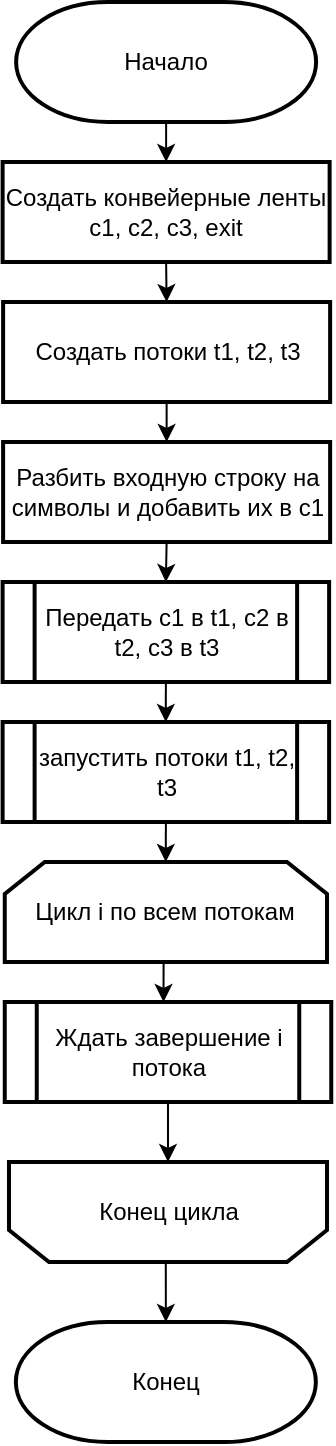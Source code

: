 <mxfile version="20.3.0" type="device" pages="4"><diagram id="E32UIKKo98m_66581oL_" name="Страница 1"><mxGraphModel dx="1422" dy="857" grid="1" gridSize="10" guides="1" tooltips="1" connect="1" arrows="1" fold="1" page="1" pageScale="1" pageWidth="827" pageHeight="1169" math="0" shadow="0"><root><mxCell id="0"/><mxCell id="1" parent="0"/><mxCell id="l8XOeIo9uRo_1JEXff2n-2" value="Начало" style="strokeWidth=2;html=1;shape=mxgraph.flowchart.terminator;whiteSpace=wrap;" parent="1" vertex="1"><mxGeometry x="339.06" y="40" width="150" height="60" as="geometry"/></mxCell><mxCell id="l8XOeIo9uRo_1JEXff2n-4" style="edgeStyle=orthogonalEdgeStyle;rounded=0;orthogonalLoop=1;jettySize=auto;html=1;exitX=0.5;exitY=1;exitDx=0;exitDy=0;exitPerimeter=0;entryX=0.5;entryY=0;entryDx=0;entryDy=0;" parent="1" target="l8XOeIo9uRo_1JEXff2n-6" edge="1"><mxGeometry relative="1" as="geometry"><mxPoint x="414.06" y="100" as="sourcePoint"/></mxGeometry></mxCell><mxCell id="l8XOeIo9uRo_1JEXff2n-16" style="edgeStyle=orthogonalEdgeStyle;rounded=0;orthogonalLoop=1;jettySize=auto;html=1;exitX=0.5;exitY=1;exitDx=0;exitDy=0;entryX=0.5;entryY=0;entryDx=0;entryDy=0;" parent="1" source="l8XOeIo9uRo_1JEXff2n-6" target="l8XOeIo9uRo_1JEXff2n-8" edge="1"><mxGeometry relative="1" as="geometry"/></mxCell><mxCell id="l8XOeIo9uRo_1JEXff2n-6" value="Создать конвейерные ленты c1, c2, c3, exit" style="rounded=0;whiteSpace=wrap;html=1;absoluteArcSize=1;arcSize=14;strokeWidth=2;" parent="1" vertex="1"><mxGeometry x="332.31" y="120" width="163.5" height="50" as="geometry"/></mxCell><mxCell id="l8XOeIo9uRo_1JEXff2n-18" style="edgeStyle=orthogonalEdgeStyle;rounded=0;orthogonalLoop=1;jettySize=auto;html=1;exitX=0.5;exitY=1;exitDx=0;exitDy=0;entryX=0.5;entryY=0;entryDx=0;entryDy=0;" parent="1" source="l8XOeIo9uRo_1JEXff2n-7" target="l8XOeIo9uRo_1JEXff2n-10" edge="1"><mxGeometry relative="1" as="geometry"/></mxCell><mxCell id="l8XOeIo9uRo_1JEXff2n-7" value="Разбить входную строку на символы и добавить их в c1" style="rounded=0;whiteSpace=wrap;html=1;absoluteArcSize=1;arcSize=14;strokeWidth=2;" parent="1" vertex="1"><mxGeometry x="332.56" y="260" width="163.5" height="50" as="geometry"/></mxCell><mxCell id="l8XOeIo9uRo_1JEXff2n-17" style="edgeStyle=orthogonalEdgeStyle;rounded=0;orthogonalLoop=1;jettySize=auto;html=1;exitX=0.5;exitY=1;exitDx=0;exitDy=0;" parent="1" source="l8XOeIo9uRo_1JEXff2n-8" target="l8XOeIo9uRo_1JEXff2n-7" edge="1"><mxGeometry relative="1" as="geometry"/></mxCell><mxCell id="l8XOeIo9uRo_1JEXff2n-8" value="Создать потоки t1, t2, t3" style="rounded=0;whiteSpace=wrap;html=1;absoluteArcSize=1;arcSize=14;strokeWidth=2;" parent="1" vertex="1"><mxGeometry x="332.56" y="190" width="163.5" height="50" as="geometry"/></mxCell><mxCell id="l8XOeIo9uRo_1JEXff2n-19" style="edgeStyle=orthogonalEdgeStyle;rounded=0;orthogonalLoop=1;jettySize=auto;html=1;exitX=0.5;exitY=1;exitDx=0;exitDy=0;" parent="1" source="l8XOeIo9uRo_1JEXff2n-10" target="l8XOeIo9uRo_1JEXff2n-11" edge="1"><mxGeometry relative="1" as="geometry"/></mxCell><mxCell id="l8XOeIo9uRo_1JEXff2n-10" value="Передать c1 в t1, c2 в t2, c3 в t3" style="shape=process;whiteSpace=wrap;html=1;backgroundOutline=1;strokeWidth=2;" parent="1" vertex="1"><mxGeometry x="332.31" y="330" width="163.25" height="50" as="geometry"/></mxCell><mxCell id="l8XOeIo9uRo_1JEXff2n-20" style="edgeStyle=orthogonalEdgeStyle;rounded=0;orthogonalLoop=1;jettySize=auto;html=1;exitX=0.5;exitY=1;exitDx=0;exitDy=0;" parent="1" source="l8XOeIo9uRo_1JEXff2n-11" target="l8XOeIo9uRo_1JEXff2n-12" edge="1"><mxGeometry relative="1" as="geometry"/></mxCell><mxCell id="l8XOeIo9uRo_1JEXff2n-11" value="запустить потоки t1, t2, t3" style="shape=process;whiteSpace=wrap;html=1;backgroundOutline=1;strokeWidth=2;" parent="1" vertex="1"><mxGeometry x="332.31" y="400" width="163.25" height="50" as="geometry"/></mxCell><mxCell id="l8XOeIo9uRo_1JEXff2n-21" style="edgeStyle=orthogonalEdgeStyle;rounded=0;orthogonalLoop=1;jettySize=auto;html=1;exitX=0.5;exitY=1;exitDx=0;exitDy=0;entryX=0.5;entryY=0;entryDx=0;entryDy=0;" parent="1" source="l8XOeIo9uRo_1JEXff2n-12" edge="1"><mxGeometry relative="1" as="geometry"><mxPoint x="412.75" y="540" as="targetPoint"/></mxGeometry></mxCell><mxCell id="l8XOeIo9uRo_1JEXff2n-12" value="Цикл i по всем потокам" style="shape=loopLimit;whiteSpace=wrap;html=1;strokeWidth=2;direction=east;" parent="1" vertex="1"><mxGeometry x="333.38" y="470" width="161.12" height="50" as="geometry"/></mxCell><mxCell id="l8XOeIo9uRo_1JEXff2n-23" style="edgeStyle=orthogonalEdgeStyle;rounded=0;orthogonalLoop=1;jettySize=auto;html=1;exitX=0.5;exitY=0;exitDx=0;exitDy=0;entryX=0.5;entryY=0;entryDx=0;entryDy=0;entryPerimeter=0;" parent="1" source="l8XOeIo9uRo_1JEXff2n-13" target="l8XOeIo9uRo_1JEXff2n-15" edge="1"><mxGeometry relative="1" as="geometry"/></mxCell><mxCell id="l8XOeIo9uRo_1JEXff2n-13" value="Конец цикла" style="shape=loopLimit;whiteSpace=wrap;html=1;strokeWidth=2;direction=west;" parent="1" vertex="1"><mxGeometry x="335.5" y="620" width="159" height="50" as="geometry"/></mxCell><mxCell id="l8XOeIo9uRo_1JEXff2n-22" style="edgeStyle=orthogonalEdgeStyle;rounded=0;orthogonalLoop=1;jettySize=auto;html=1;exitX=0.5;exitY=1;exitDx=0;exitDy=0;entryX=0.5;entryY=1;entryDx=0;entryDy=0;" parent="1" target="l8XOeIo9uRo_1JEXff2n-13" edge="1"><mxGeometry relative="1" as="geometry"><mxPoint x="412.75" y="590" as="sourcePoint"/></mxGeometry></mxCell><mxCell id="l8XOeIo9uRo_1JEXff2n-15" value="Конец" style="strokeWidth=2;html=1;shape=mxgraph.flowchart.terminator;whiteSpace=wrap;" parent="1" vertex="1"><mxGeometry x="338.93" y="700" width="150" height="60" as="geometry"/></mxCell><mxCell id="cf07pBoQSXuLgX4ATean-2" value="Ждать завершение i потока" style="shape=process;whiteSpace=wrap;html=1;backgroundOutline=1;strokeWidth=2;" parent="1" vertex="1"><mxGeometry x="333.38" y="540" width="163.25" height="50" as="geometry"/></mxCell></root></mxGraphModel></diagram><diagram id="MhUAc0QFXdBMwBmyqnd-" name="Страница 2"><mxGraphModel dx="1422" dy="-312" grid="1" gridSize="10" guides="1" tooltips="1" connect="1" arrows="1" fold="1" page="1" pageScale="1" pageWidth="827" pageHeight="1169" math="0" shadow="0"><root><mxCell id="0"/><mxCell id="1" parent="0"/><mxCell id="H8RCMjFW6pJNiMV5TP0Z-1" style="edgeStyle=orthogonalEdgeStyle;rounded=0;orthogonalLoop=1;jettySize=auto;html=1;exitX=0;exitY=0.5;exitDx=0;exitDy=0;exitPerimeter=0;entryX=0.5;entryY=0;entryDx=0;entryDy=0;entryPerimeter=0;" parent="1" source="H8RCMjFW6pJNiMV5TP0Z-3" target="H8RCMjFW6pJNiMV5TP0Z-27" edge="1"><mxGeometry relative="1" as="geometry"><mxPoint x="110" y="2161.765" as="targetPoint"/><Array as="points"><mxPoint x="150" y="1405"/><mxPoint x="150" y="2140"/><mxPoint x="255" y="2140"/></Array></mxGeometry></mxCell><mxCell id="H8RCMjFW6pJNiMV5TP0Z-2" style="edgeStyle=orthogonalEdgeStyle;rounded=0;orthogonalLoop=1;jettySize=auto;html=1;exitX=1;exitY=0.5;exitDx=0;exitDy=0;exitPerimeter=0;entryX=0.5;entryY=0;entryDx=0;entryDy=0;" parent="1" source="H8RCMjFW6pJNiMV5TP0Z-3" target="H8RCMjFW6pJNiMV5TP0Z-15" edge="1"><mxGeometry relative="1" as="geometry"/></mxCell><mxCell id="H8RCMjFW6pJNiMV5TP0Z-3" value="state = 1?" style="strokeWidth=2;html=1;shape=mxgraph.flowchart.decision;whiteSpace=wrap;" parent="1" vertex="1"><mxGeometry x="170.1" y="1370" width="160.19" height="70" as="geometry"/></mxCell><mxCell id="H8RCMjFW6pJNiMV5TP0Z-4" style="edgeStyle=orthogonalEdgeStyle;rounded=0;orthogonalLoop=1;jettySize=auto;html=1;exitX=0.5;exitY=1;exitDx=0;exitDy=0;exitPerimeter=0;entryX=0.5;entryY=0;entryDx=0;entryDy=0;" parent="1" source="H8RCMjFW6pJNiMV5TP0Z-5" target="H8RCMjFW6pJNiMV5TP0Z-7" edge="1"><mxGeometry relative="1" as="geometry"/></mxCell><mxCell id="H8RCMjFW6pJNiMV5TP0Z-5" value="Начало" style="strokeWidth=2;html=1;shape=mxgraph.flowchart.terminator;whiteSpace=wrap;" parent="1" vertex="1"><mxGeometry x="174.25" y="1190" width="150" height="60" as="geometry"/></mxCell><mxCell id="H8RCMjFW6pJNiMV5TP0Z-6" style="edgeStyle=orthogonalEdgeStyle;rounded=0;orthogonalLoop=1;jettySize=auto;html=1;exitX=0.5;exitY=1;exitDx=0;exitDy=0;entryX=0.5;entryY=0;entryDx=0;entryDy=0;entryPerimeter=0;" parent="1" source="H8RCMjFW6pJNiMV5TP0Z-7" target="H8RCMjFW6pJNiMV5TP0Z-3" edge="1"><mxGeometry relative="1" as="geometry"/></mxCell><mxCell id="H8RCMjFW6pJNiMV5TP0Z-7" value="state = 1, с1, c2" style="rounded=0;whiteSpace=wrap;html=1;absoluteArcSize=1;arcSize=14;strokeWidth=2;" parent="1" vertex="1"><mxGeometry x="168.45" y="1280" width="163.5" height="50" as="geometry"/></mxCell><mxCell id="H8RCMjFW6pJNiMV5TP0Z-8" style="edgeStyle=orthogonalEdgeStyle;rounded=0;orthogonalLoop=1;jettySize=auto;html=1;exitX=0.5;exitY=1;exitDx=0;exitDy=0;" parent="1" source="H8RCMjFW6pJNiMV5TP0Z-9" target="H8RCMjFW6pJNiMV5TP0Z-17" edge="1"><mxGeometry relative="1" as="geometry"/></mxCell><mxCell id="H8RCMjFW6pJNiMV5TP0Z-9" value="Получить элемент из очереди" style="shape=process;whiteSpace=wrap;html=1;backgroundOutline=1;strokeWidth=2;" parent="1" vertex="1"><mxGeometry x="317" y="1500" width="163.25" height="50" as="geometry"/></mxCell><mxCell id="H8RCMjFW6pJNiMV5TP0Z-10" style="edgeStyle=orthogonalEdgeStyle;rounded=0;orthogonalLoop=1;jettySize=auto;html=1;exitX=0.5;exitY=1;exitDx=0;exitDy=0;" parent="1" source="H8RCMjFW6pJNiMV5TP0Z-11" edge="1"><mxGeometry relative="1" as="geometry"><mxPoint x="400" y="1820" as="targetPoint"/></mxGeometry></mxCell><mxCell id="H8RCMjFW6pJNiMV5TP0Z-11" value="Обработать элемент шифром Цезаря" style="shape=process;whiteSpace=wrap;html=1;backgroundOutline=1;strokeWidth=2;" parent="1" vertex="1"><mxGeometry x="186.75" y="1729" width="163.25" height="50" as="geometry"/></mxCell><mxCell id="H8RCMjFW6pJNiMV5TP0Z-12" style="edgeStyle=orthogonalEdgeStyle;rounded=0;orthogonalLoop=1;jettySize=auto;html=1;exitX=0.5;exitY=1;exitDx=0;exitDy=0;" parent="1" source="H8RCMjFW6pJNiMV5TP0Z-13" target="H8RCMjFW6pJNiMV5TP0Z-26" edge="1"><mxGeometry relative="1" as="geometry"/></mxCell><mxCell id="H8RCMjFW6pJNiMV5TP0Z-13" value="Добавить элемент в c2" style="shape=process;whiteSpace=wrap;html=1;backgroundOutline=1;strokeWidth=2;" parent="1" vertex="1"><mxGeometry x="317" y="1910" width="163.25" height="50" as="geometry"/></mxCell><mxCell id="H8RCMjFW6pJNiMV5TP0Z-14" style="edgeStyle=orthogonalEdgeStyle;rounded=0;orthogonalLoop=1;jettySize=auto;html=1;exitX=0.5;exitY=1;exitDx=0;exitDy=0;entryX=0.5;entryY=0;entryDx=0;entryDy=0;" parent="1" source="H8RCMjFW6pJNiMV5TP0Z-15" target="H8RCMjFW6pJNiMV5TP0Z-9" edge="1"><mxGeometry relative="1" as="geometry"/></mxCell><mxCell id="H8RCMjFW6pJNiMV5TP0Z-15" value="Заблокировать c1" style="shape=process;whiteSpace=wrap;html=1;backgroundOutline=1;strokeWidth=2;" parent="1" vertex="1"><mxGeometry x="317" y="1430" width="163.25" height="50" as="geometry"/></mxCell><mxCell id="H8RCMjFW6pJNiMV5TP0Z-16" style="edgeStyle=orthogonalEdgeStyle;rounded=0;orthogonalLoop=1;jettySize=auto;html=1;exitX=0.5;exitY=1;exitDx=0;exitDy=0;entryX=0.5;entryY=0;entryDx=0;entryDy=0;entryPerimeter=0;" parent="1" source="H8RCMjFW6pJNiMV5TP0Z-17" target="H8RCMjFW6pJNiMV5TP0Z-20" edge="1"><mxGeometry relative="1" as="geometry"/></mxCell><mxCell id="H8RCMjFW6pJNiMV5TP0Z-17" value="разблокировать c1" style="shape=process;whiteSpace=wrap;html=1;backgroundOutline=1;strokeWidth=2;" parent="1" vertex="1"><mxGeometry x="317" y="1570" width="163.25" height="50" as="geometry"/></mxCell><mxCell id="H8RCMjFW6pJNiMV5TP0Z-18" style="edgeStyle=orthogonalEdgeStyle;rounded=0;orthogonalLoop=1;jettySize=auto;html=1;exitX=1;exitY=0.5;exitDx=0;exitDy=0;exitPerimeter=0;entryX=0.5;entryY=0;entryDx=0;entryDy=0;" parent="1" source="H8RCMjFW6pJNiMV5TP0Z-20" target="H8RCMjFW6pJNiMV5TP0Z-22" edge="1"><mxGeometry relative="1" as="geometry"/></mxCell><mxCell id="H8RCMjFW6pJNiMV5TP0Z-19" style="edgeStyle=orthogonalEdgeStyle;rounded=0;orthogonalLoop=1;jettySize=auto;html=1;exitX=0;exitY=0.5;exitDx=0;exitDy=0;exitPerimeter=0;" parent="1" source="H8RCMjFW6pJNiMV5TP0Z-20" target="H8RCMjFW6pJNiMV5TP0Z-11" edge="1"><mxGeometry relative="1" as="geometry"/></mxCell><mxCell id="H8RCMjFW6pJNiMV5TP0Z-20" value="Полученный элемент последний?" style="strokeWidth=2;html=1;shape=mxgraph.flowchart.decision;whiteSpace=wrap;" parent="1" vertex="1"><mxGeometry x="317" y="1649" width="172.87" height="80" as="geometry"/></mxCell><mxCell id="H8RCMjFW6pJNiMV5TP0Z-21" style="edgeStyle=orthogonalEdgeStyle;rounded=0;orthogonalLoop=1;jettySize=auto;html=1;exitX=0.5;exitY=1;exitDx=0;exitDy=0;entryX=0.5;entryY=0;entryDx=0;entryDy=0;" parent="1" source="H8RCMjFW6pJNiMV5TP0Z-22" target="H8RCMjFW6pJNiMV5TP0Z-24" edge="1"><mxGeometry relative="1" as="geometry"/></mxCell><mxCell id="H8RCMjFW6pJNiMV5TP0Z-22" value="state = 0" style="rounded=0;whiteSpace=wrap;html=1;absoluteArcSize=1;arcSize=14;strokeWidth=2;" parent="1" vertex="1"><mxGeometry x="450" y="1729" width="163.5" height="50" as="geometry"/></mxCell><mxCell id="H8RCMjFW6pJNiMV5TP0Z-23" style="edgeStyle=orthogonalEdgeStyle;rounded=0;orthogonalLoop=1;jettySize=auto;html=1;exitX=0.5;exitY=1;exitDx=0;exitDy=0;entryX=0.5;entryY=0;entryDx=0;entryDy=0;" parent="1" source="H8RCMjFW6pJNiMV5TP0Z-24" target="H8RCMjFW6pJNiMV5TP0Z-13" edge="1"><mxGeometry relative="1" as="geometry"/></mxCell><mxCell id="H8RCMjFW6pJNiMV5TP0Z-24" value="Заблокировать c2" style="shape=process;whiteSpace=wrap;html=1;backgroundOutline=1;strokeWidth=2;" parent="1" vertex="1"><mxGeometry x="317" y="1820" width="163.25" height="50" as="geometry"/></mxCell><mxCell id="H8RCMjFW6pJNiMV5TP0Z-25" style="edgeStyle=orthogonalEdgeStyle;rounded=0;orthogonalLoop=1;jettySize=auto;html=1;exitX=0.5;exitY=1;exitDx=0;exitDy=0;" parent="1" source="H8RCMjFW6pJNiMV5TP0Z-26" edge="1"><mxGeometry relative="1" as="geometry"><mxPoint x="250" y="1350" as="targetPoint"/><Array as="points"><mxPoint x="399" y="2060"/><mxPoint x="640" y="2060"/><mxPoint x="640" y="1350"/></Array></mxGeometry></mxCell><mxCell id="H8RCMjFW6pJNiMV5TP0Z-26" value="разблокировать c2" style="shape=process;whiteSpace=wrap;html=1;backgroundOutline=1;strokeWidth=2;" parent="1" vertex="1"><mxGeometry x="317" y="1990" width="163.25" height="50" as="geometry"/></mxCell><mxCell id="H8RCMjFW6pJNiMV5TP0Z-27" value="Конец" style="strokeWidth=2;html=1;shape=mxgraph.flowchart.terminator;whiteSpace=wrap;" parent="1" vertex="1"><mxGeometry x="180.29" y="2210" width="150" height="60" as="geometry"/></mxCell><mxCell id="HkChhsWpzZe1dHwMzPvS-1" value="Да" style="text;html=1;align=center;verticalAlign=middle;resizable=0;points=[];autosize=1;strokeColor=none;fillColor=none;" vertex="1" parent="1"><mxGeometry x="340" y="1370" width="40" height="30" as="geometry"/></mxCell><mxCell id="HkChhsWpzZe1dHwMzPvS-2" value="Да" style="text;html=1;align=center;verticalAlign=middle;resizable=0;points=[];autosize=1;strokeColor=none;fillColor=none;" vertex="1" parent="1"><mxGeometry x="489.87" y="1660" width="40" height="30" as="geometry"/></mxCell></root></mxGraphModel></diagram><diagram id="-5kFd5zUdh4FCLtJvI7W" name="Страница 3"><mxGraphModel dx="2249" dy="-312" grid="1" gridSize="10" guides="1" tooltips="1" connect="1" arrows="1" fold="1" page="1" pageScale="1" pageWidth="827" pageHeight="1169" math="0" shadow="0"><root><mxCell id="0"/><mxCell id="1" parent="0"/><mxCell id="ERbgzGPYonxX2QDDKNHL-1" style="edgeStyle=orthogonalEdgeStyle;rounded=0;orthogonalLoop=1;jettySize=auto;html=1;exitX=0;exitY=0.5;exitDx=0;exitDy=0;exitPerimeter=0;entryX=0.5;entryY=0;entryDx=0;entryDy=0;entryPerimeter=0;" parent="1" source="ERbgzGPYonxX2QDDKNHL-3" target="ERbgzGPYonxX2QDDKNHL-27" edge="1"><mxGeometry relative="1" as="geometry"><mxPoint x="-680" y="2161.765" as="targetPoint"/><Array as="points"><mxPoint x="-640" y="1405"/><mxPoint x="-640" y="2140"/><mxPoint x="-535" y="2140"/></Array></mxGeometry></mxCell><mxCell id="ERbgzGPYonxX2QDDKNHL-2" style="edgeStyle=orthogonalEdgeStyle;rounded=0;orthogonalLoop=1;jettySize=auto;html=1;exitX=1;exitY=0.5;exitDx=0;exitDy=0;exitPerimeter=0;entryX=0.5;entryY=0;entryDx=0;entryDy=0;" parent="1" source="ERbgzGPYonxX2QDDKNHL-3" target="ERbgzGPYonxX2QDDKNHL-15" edge="1"><mxGeometry relative="1" as="geometry"/></mxCell><mxCell id="ERbgzGPYonxX2QDDKNHL-3" value="state = 1?" style="strokeWidth=2;html=1;shape=mxgraph.flowchart.decision;whiteSpace=wrap;" parent="1" vertex="1"><mxGeometry x="-619.9" y="1370" width="160.19" height="70" as="geometry"/></mxCell><mxCell id="ERbgzGPYonxX2QDDKNHL-4" style="edgeStyle=orthogonalEdgeStyle;rounded=0;orthogonalLoop=1;jettySize=auto;html=1;exitX=0.5;exitY=1;exitDx=0;exitDy=0;exitPerimeter=0;entryX=0.5;entryY=0;entryDx=0;entryDy=0;" parent="1" source="ERbgzGPYonxX2QDDKNHL-5" target="ERbgzGPYonxX2QDDKNHL-7" edge="1"><mxGeometry relative="1" as="geometry"/></mxCell><mxCell id="ERbgzGPYonxX2QDDKNHL-5" value="Начало" style="strokeWidth=2;html=1;shape=mxgraph.flowchart.terminator;whiteSpace=wrap;" parent="1" vertex="1"><mxGeometry x="-615.75" y="1190" width="150" height="60" as="geometry"/></mxCell><mxCell id="ERbgzGPYonxX2QDDKNHL-6" style="edgeStyle=orthogonalEdgeStyle;rounded=0;orthogonalLoop=1;jettySize=auto;html=1;exitX=0.5;exitY=1;exitDx=0;exitDy=0;entryX=0.5;entryY=0;entryDx=0;entryDy=0;entryPerimeter=0;" parent="1" source="ERbgzGPYonxX2QDDKNHL-7" target="ERbgzGPYonxX2QDDKNHL-3" edge="1"><mxGeometry relative="1" as="geometry"/></mxCell><mxCell id="ERbgzGPYonxX2QDDKNHL-7" value="state = 1, с3, exit" style="rounded=0;whiteSpace=wrap;html=1;absoluteArcSize=1;arcSize=14;strokeWidth=2;" parent="1" vertex="1"><mxGeometry x="-621.56" y="1270" width="163.5" height="50" as="geometry"/></mxCell><mxCell id="ERbgzGPYonxX2QDDKNHL-8" style="edgeStyle=orthogonalEdgeStyle;rounded=0;orthogonalLoop=1;jettySize=auto;html=1;exitX=0.5;exitY=1;exitDx=0;exitDy=0;" parent="1" source="ERbgzGPYonxX2QDDKNHL-9" target="ERbgzGPYonxX2QDDKNHL-17" edge="1"><mxGeometry relative="1" as="geometry"/></mxCell><mxCell id="ERbgzGPYonxX2QDDKNHL-9" value="Получить элемент из очереди" style="shape=process;whiteSpace=wrap;html=1;backgroundOutline=1;strokeWidth=2;" parent="1" vertex="1"><mxGeometry x="-473" y="1500" width="163.25" height="50" as="geometry"/></mxCell><mxCell id="ERbgzGPYonxX2QDDKNHL-10" style="edgeStyle=orthogonalEdgeStyle;rounded=0;orthogonalLoop=1;jettySize=auto;html=1;exitX=0.5;exitY=1;exitDx=0;exitDy=0;" parent="1" source="ERbgzGPYonxX2QDDKNHL-11" edge="1"><mxGeometry relative="1" as="geometry"><mxPoint x="-390" y="1820.0" as="targetPoint"/></mxGeometry></mxCell><mxCell id="ERbgzGPYonxX2QDDKNHL-11" value="Обработать элемент шифром Цезаря" style="shape=process;whiteSpace=wrap;html=1;backgroundOutline=1;strokeWidth=2;" parent="1" vertex="1"><mxGeometry x="-603.25" y="1729" width="163.25" height="50" as="geometry"/></mxCell><mxCell id="ERbgzGPYonxX2QDDKNHL-12" style="edgeStyle=orthogonalEdgeStyle;rounded=0;orthogonalLoop=1;jettySize=auto;html=1;exitX=0.5;exitY=1;exitDx=0;exitDy=0;" parent="1" source="ERbgzGPYonxX2QDDKNHL-13" target="ERbgzGPYonxX2QDDKNHL-26" edge="1"><mxGeometry relative="1" as="geometry"/></mxCell><mxCell id="ERbgzGPYonxX2QDDKNHL-13" value="Добавить элемент в exit" style="shape=process;whiteSpace=wrap;html=1;backgroundOutline=1;strokeWidth=2;" parent="1" vertex="1"><mxGeometry x="-473" y="1910" width="163.25" height="50" as="geometry"/></mxCell><mxCell id="ERbgzGPYonxX2QDDKNHL-14" style="edgeStyle=orthogonalEdgeStyle;rounded=0;orthogonalLoop=1;jettySize=auto;html=1;exitX=0.5;exitY=1;exitDx=0;exitDy=0;entryX=0.5;entryY=0;entryDx=0;entryDy=0;" parent="1" source="ERbgzGPYonxX2QDDKNHL-15" target="ERbgzGPYonxX2QDDKNHL-9" edge="1"><mxGeometry relative="1" as="geometry"/></mxCell><mxCell id="ERbgzGPYonxX2QDDKNHL-15" value="Заблокировать c3" style="shape=process;whiteSpace=wrap;html=1;backgroundOutline=1;strokeWidth=2;" parent="1" vertex="1"><mxGeometry x="-473" y="1430" width="163.25" height="50" as="geometry"/></mxCell><mxCell id="ERbgzGPYonxX2QDDKNHL-16" style="edgeStyle=orthogonalEdgeStyle;rounded=0;orthogonalLoop=1;jettySize=auto;html=1;exitX=0.5;exitY=1;exitDx=0;exitDy=0;entryX=0.5;entryY=0;entryDx=0;entryDy=0;entryPerimeter=0;" parent="1" source="ERbgzGPYonxX2QDDKNHL-17" target="ERbgzGPYonxX2QDDKNHL-20" edge="1"><mxGeometry relative="1" as="geometry"/></mxCell><mxCell id="ERbgzGPYonxX2QDDKNHL-17" value="разблокировать c3" style="shape=process;whiteSpace=wrap;html=1;backgroundOutline=1;strokeWidth=2;" parent="1" vertex="1"><mxGeometry x="-473" y="1570" width="163.25" height="50" as="geometry"/></mxCell><mxCell id="ERbgzGPYonxX2QDDKNHL-18" style="edgeStyle=orthogonalEdgeStyle;rounded=0;orthogonalLoop=1;jettySize=auto;html=1;exitX=1;exitY=0.5;exitDx=0;exitDy=0;exitPerimeter=0;entryX=0.5;entryY=0;entryDx=0;entryDy=0;" parent="1" source="ERbgzGPYonxX2QDDKNHL-20" target="ERbgzGPYonxX2QDDKNHL-22" edge="1"><mxGeometry relative="1" as="geometry"/></mxCell><mxCell id="ERbgzGPYonxX2QDDKNHL-19" style="edgeStyle=orthogonalEdgeStyle;rounded=0;orthogonalLoop=1;jettySize=auto;html=1;exitX=0;exitY=0.5;exitDx=0;exitDy=0;exitPerimeter=0;" parent="1" source="ERbgzGPYonxX2QDDKNHL-20" target="ERbgzGPYonxX2QDDKNHL-11" edge="1"><mxGeometry relative="1" as="geometry"/></mxCell><mxCell id="ERbgzGPYonxX2QDDKNHL-20" value="Полученный элемент последний?" style="strokeWidth=2;html=1;shape=mxgraph.flowchart.decision;whiteSpace=wrap;" parent="1" vertex="1"><mxGeometry x="-473" y="1649" width="172.87" height="80" as="geometry"/></mxCell><mxCell id="ERbgzGPYonxX2QDDKNHL-21" style="edgeStyle=orthogonalEdgeStyle;rounded=0;orthogonalLoop=1;jettySize=auto;html=1;exitX=0.5;exitY=1;exitDx=0;exitDy=0;entryX=0.5;entryY=0;entryDx=0;entryDy=0;" parent="1" source="ERbgzGPYonxX2QDDKNHL-22" target="ERbgzGPYonxX2QDDKNHL-24" edge="1"><mxGeometry relative="1" as="geometry"/></mxCell><mxCell id="ERbgzGPYonxX2QDDKNHL-22" value="state = 0" style="rounded=0;whiteSpace=wrap;html=1;absoluteArcSize=1;arcSize=14;strokeWidth=2;" parent="1" vertex="1"><mxGeometry x="-340" y="1729" width="163.5" height="50" as="geometry"/></mxCell><mxCell id="ERbgzGPYonxX2QDDKNHL-23" style="edgeStyle=orthogonalEdgeStyle;rounded=0;orthogonalLoop=1;jettySize=auto;html=1;exitX=0.5;exitY=1;exitDx=0;exitDy=0;entryX=0.5;entryY=0;entryDx=0;entryDy=0;" parent="1" source="ERbgzGPYonxX2QDDKNHL-24" target="ERbgzGPYonxX2QDDKNHL-13" edge="1"><mxGeometry relative="1" as="geometry"/></mxCell><mxCell id="ERbgzGPYonxX2QDDKNHL-24" value="Заблокировать exit" style="shape=process;whiteSpace=wrap;html=1;backgroundOutline=1;strokeWidth=2;" parent="1" vertex="1"><mxGeometry x="-473" y="1820" width="163.25" height="50" as="geometry"/></mxCell><mxCell id="ERbgzGPYonxX2QDDKNHL-25" style="edgeStyle=orthogonalEdgeStyle;rounded=0;orthogonalLoop=1;jettySize=auto;html=1;exitX=0.5;exitY=1;exitDx=0;exitDy=0;" parent="1" source="ERbgzGPYonxX2QDDKNHL-26" edge="1"><mxGeometry relative="1" as="geometry"><mxPoint x="-540" y="1350" as="targetPoint"/><Array as="points"><mxPoint x="-391" y="2060"/><mxPoint x="-140" y="2060"/><mxPoint x="-140" y="1350"/></Array></mxGeometry></mxCell><mxCell id="ERbgzGPYonxX2QDDKNHL-26" value="разблокировать exit" style="shape=process;whiteSpace=wrap;html=1;backgroundOutline=1;strokeWidth=2;" parent="1" vertex="1"><mxGeometry x="-473" y="1990" width="163.25" height="50" as="geometry"/></mxCell><mxCell id="ERbgzGPYonxX2QDDKNHL-27" value="Конец" style="strokeWidth=2;html=1;shape=mxgraph.flowchart.terminator;whiteSpace=wrap;" parent="1" vertex="1"><mxGeometry x="-609.71" y="2210" width="150" height="60" as="geometry"/></mxCell><mxCell id="8fBXHOg_7XQzFlykV8J1-1" value="Да" style="text;html=1;align=center;verticalAlign=middle;resizable=0;points=[];autosize=1;strokeColor=none;fillColor=none;" vertex="1" parent="1"><mxGeometry x="-433" y="1380" width="40" height="30" as="geometry"/></mxCell><mxCell id="8fBXHOg_7XQzFlykV8J1-2" value="Да" style="text;html=1;align=center;verticalAlign=middle;resizable=0;points=[];autosize=1;strokeColor=none;fillColor=none;" vertex="1" parent="1"><mxGeometry x="-300.13" y="1660" width="40" height="30" as="geometry"/></mxCell></root></mxGraphModel></diagram><diagram id="pdBjDbfJWjyv_1PQwFgK" name="Страница 4"><mxGraphModel dx="2249" dy="857" grid="1" gridSize="10" guides="1" tooltips="1" connect="1" arrows="1" fold="1" page="1" pageScale="1" pageWidth="827" pageHeight="1169" math="0" shadow="0"><root><mxCell id="0"/><mxCell id="1" parent="0"/><mxCell id="dUZHdzLB4QWYLysAkPuP-1" style="edgeStyle=orthogonalEdgeStyle;rounded=0;orthogonalLoop=1;jettySize=auto;html=1;exitX=0;exitY=0.5;exitDx=0;exitDy=0;exitPerimeter=0;entryX=0.5;entryY=0;entryDx=0;entryDy=0;entryPerimeter=0;" parent="1" source="dUZHdzLB4QWYLysAkPuP-3" target="dUZHdzLB4QWYLysAkPuP-27" edge="1"><mxGeometry relative="1" as="geometry"><mxPoint x="-740" y="1051.765" as="targetPoint"/><Array as="points"><mxPoint x="-700" y="295"/><mxPoint x="-700" y="1030"/><mxPoint x="-595" y="1030"/></Array></mxGeometry></mxCell><mxCell id="dUZHdzLB4QWYLysAkPuP-2" style="edgeStyle=orthogonalEdgeStyle;rounded=0;orthogonalLoop=1;jettySize=auto;html=1;exitX=1;exitY=0.5;exitDx=0;exitDy=0;exitPerimeter=0;entryX=0.5;entryY=0;entryDx=0;entryDy=0;" parent="1" source="dUZHdzLB4QWYLysAkPuP-3" target="dUZHdzLB4QWYLysAkPuP-15" edge="1"><mxGeometry relative="1" as="geometry"/></mxCell><mxCell id="dUZHdzLB4QWYLysAkPuP-3" value="state = 1?" style="strokeWidth=2;html=1;shape=mxgraph.flowchart.decision;whiteSpace=wrap;" parent="1" vertex="1"><mxGeometry x="-679.9" y="260" width="160.19" height="70" as="geometry"/></mxCell><mxCell id="dUZHdzLB4QWYLysAkPuP-4" style="edgeStyle=orthogonalEdgeStyle;rounded=0;orthogonalLoop=1;jettySize=auto;html=1;exitX=0.5;exitY=1;exitDx=0;exitDy=0;exitPerimeter=0;entryX=0.5;entryY=0;entryDx=0;entryDy=0;" parent="1" source="dUZHdzLB4QWYLysAkPuP-5" target="dUZHdzLB4QWYLysAkPuP-7" edge="1"><mxGeometry relative="1" as="geometry"/></mxCell><mxCell id="dUZHdzLB4QWYLysAkPuP-5" value="Начало" style="strokeWidth=2;html=1;shape=mxgraph.flowchart.terminator;whiteSpace=wrap;" parent="1" vertex="1"><mxGeometry x="-675.75" y="80" width="150" height="60" as="geometry"/></mxCell><mxCell id="dUZHdzLB4QWYLysAkPuP-6" style="edgeStyle=orthogonalEdgeStyle;rounded=0;orthogonalLoop=1;jettySize=auto;html=1;exitX=0.5;exitY=1;exitDx=0;exitDy=0;entryX=0.5;entryY=0;entryDx=0;entryDy=0;entryPerimeter=0;" parent="1" source="dUZHdzLB4QWYLysAkPuP-7" target="dUZHdzLB4QWYLysAkPuP-3" edge="1"><mxGeometry relative="1" as="geometry"/></mxCell><mxCell id="dUZHdzLB4QWYLysAkPuP-7" value="state = 1, с2, c3" style="rounded=0;whiteSpace=wrap;html=1;absoluteArcSize=1;arcSize=14;strokeWidth=2;" parent="1" vertex="1"><mxGeometry x="-681.56" y="160" width="163.5" height="50" as="geometry"/></mxCell><mxCell id="dUZHdzLB4QWYLysAkPuP-8" style="edgeStyle=orthogonalEdgeStyle;rounded=0;orthogonalLoop=1;jettySize=auto;html=1;exitX=0.5;exitY=1;exitDx=0;exitDy=0;" parent="1" source="dUZHdzLB4QWYLysAkPuP-9" target="dUZHdzLB4QWYLysAkPuP-17" edge="1"><mxGeometry relative="1" as="geometry"/></mxCell><mxCell id="dUZHdzLB4QWYLysAkPuP-9" value="Получить элемент из очереди" style="shape=process;whiteSpace=wrap;html=1;backgroundOutline=1;strokeWidth=2;" parent="1" vertex="1"><mxGeometry x="-533" y="390" width="163.25" height="50" as="geometry"/></mxCell><mxCell id="dUZHdzLB4QWYLysAkPuP-10" style="edgeStyle=orthogonalEdgeStyle;rounded=0;orthogonalLoop=1;jettySize=auto;html=1;exitX=0.5;exitY=1;exitDx=0;exitDy=0;" parent="1" source="dUZHdzLB4QWYLysAkPuP-11" edge="1"><mxGeometry relative="1" as="geometry"><mxPoint x="-450" y="710.0" as="targetPoint"/></mxGeometry></mxCell><mxCell id="dUZHdzLB4QWYLysAkPuP-11" value="Обработать элемент XOR шифром&amp;nbsp;" style="shape=process;whiteSpace=wrap;html=1;backgroundOutline=1;strokeWidth=2;" parent="1" vertex="1"><mxGeometry x="-663.25" y="619" width="163.25" height="50" as="geometry"/></mxCell><mxCell id="dUZHdzLB4QWYLysAkPuP-12" style="edgeStyle=orthogonalEdgeStyle;rounded=0;orthogonalLoop=1;jettySize=auto;html=1;exitX=0.5;exitY=1;exitDx=0;exitDy=0;" parent="1" source="dUZHdzLB4QWYLysAkPuP-13" target="dUZHdzLB4QWYLysAkPuP-26" edge="1"><mxGeometry relative="1" as="geometry"/></mxCell><mxCell id="dUZHdzLB4QWYLysAkPuP-13" value="Добавить элемент в c3" style="shape=process;whiteSpace=wrap;html=1;backgroundOutline=1;strokeWidth=2;" parent="1" vertex="1"><mxGeometry x="-533" y="800" width="163.25" height="50" as="geometry"/></mxCell><mxCell id="dUZHdzLB4QWYLysAkPuP-14" style="edgeStyle=orthogonalEdgeStyle;rounded=0;orthogonalLoop=1;jettySize=auto;html=1;exitX=0.5;exitY=1;exitDx=0;exitDy=0;entryX=0.5;entryY=0;entryDx=0;entryDy=0;" parent="1" source="dUZHdzLB4QWYLysAkPuP-15" target="dUZHdzLB4QWYLysAkPuP-9" edge="1"><mxGeometry relative="1" as="geometry"/></mxCell><mxCell id="dUZHdzLB4QWYLysAkPuP-15" value="Заблокировать c2" style="shape=process;whiteSpace=wrap;html=1;backgroundOutline=1;strokeWidth=2;" parent="1" vertex="1"><mxGeometry x="-533" y="320" width="163.25" height="50" as="geometry"/></mxCell><mxCell id="dUZHdzLB4QWYLysAkPuP-16" style="edgeStyle=orthogonalEdgeStyle;rounded=0;orthogonalLoop=1;jettySize=auto;html=1;exitX=0.5;exitY=1;exitDx=0;exitDy=0;entryX=0.5;entryY=0;entryDx=0;entryDy=0;entryPerimeter=0;" parent="1" source="dUZHdzLB4QWYLysAkPuP-17" target="dUZHdzLB4QWYLysAkPuP-20" edge="1"><mxGeometry relative="1" as="geometry"/></mxCell><mxCell id="dUZHdzLB4QWYLysAkPuP-17" value="разблокировать c2" style="shape=process;whiteSpace=wrap;html=1;backgroundOutline=1;strokeWidth=2;" parent="1" vertex="1"><mxGeometry x="-533" y="460" width="163.25" height="50" as="geometry"/></mxCell><mxCell id="dUZHdzLB4QWYLysAkPuP-18" style="edgeStyle=orthogonalEdgeStyle;rounded=0;orthogonalLoop=1;jettySize=auto;html=1;exitX=1;exitY=0.5;exitDx=0;exitDy=0;exitPerimeter=0;entryX=0.5;entryY=0;entryDx=0;entryDy=0;" parent="1" source="dUZHdzLB4QWYLysAkPuP-20" target="dUZHdzLB4QWYLysAkPuP-22" edge="1"><mxGeometry relative="1" as="geometry"/></mxCell><mxCell id="dUZHdzLB4QWYLysAkPuP-19" style="edgeStyle=orthogonalEdgeStyle;rounded=0;orthogonalLoop=1;jettySize=auto;html=1;exitX=0;exitY=0.5;exitDx=0;exitDy=0;exitPerimeter=0;" parent="1" source="dUZHdzLB4QWYLysAkPuP-20" target="dUZHdzLB4QWYLysAkPuP-11" edge="1"><mxGeometry relative="1" as="geometry"/></mxCell><mxCell id="dUZHdzLB4QWYLysAkPuP-20" value="Полученный элемент последний?" style="strokeWidth=2;html=1;shape=mxgraph.flowchart.decision;whiteSpace=wrap;" parent="1" vertex="1"><mxGeometry x="-533" y="539" width="172.87" height="80" as="geometry"/></mxCell><mxCell id="dUZHdzLB4QWYLysAkPuP-21" style="edgeStyle=orthogonalEdgeStyle;rounded=0;orthogonalLoop=1;jettySize=auto;html=1;exitX=0.5;exitY=1;exitDx=0;exitDy=0;entryX=0.5;entryY=0;entryDx=0;entryDy=0;" parent="1" source="dUZHdzLB4QWYLysAkPuP-22" target="dUZHdzLB4QWYLysAkPuP-24" edge="1"><mxGeometry relative="1" as="geometry"/></mxCell><mxCell id="dUZHdzLB4QWYLysAkPuP-22" value="state = 0" style="rounded=0;whiteSpace=wrap;html=1;absoluteArcSize=1;arcSize=14;strokeWidth=2;" parent="1" vertex="1"><mxGeometry x="-400" y="619" width="163.5" height="50" as="geometry"/></mxCell><mxCell id="dUZHdzLB4QWYLysAkPuP-23" style="edgeStyle=orthogonalEdgeStyle;rounded=0;orthogonalLoop=1;jettySize=auto;html=1;exitX=0.5;exitY=1;exitDx=0;exitDy=0;entryX=0.5;entryY=0;entryDx=0;entryDy=0;" parent="1" source="dUZHdzLB4QWYLysAkPuP-24" target="dUZHdzLB4QWYLysAkPuP-13" edge="1"><mxGeometry relative="1" as="geometry"/></mxCell><mxCell id="dUZHdzLB4QWYLysAkPuP-24" value="Заблокировать c3" style="shape=process;whiteSpace=wrap;html=1;backgroundOutline=1;strokeWidth=2;" parent="1" vertex="1"><mxGeometry x="-533" y="710" width="163.25" height="50" as="geometry"/></mxCell><mxCell id="dUZHdzLB4QWYLysAkPuP-25" style="edgeStyle=orthogonalEdgeStyle;rounded=0;orthogonalLoop=1;jettySize=auto;html=1;exitX=0.5;exitY=1;exitDx=0;exitDy=0;" parent="1" source="dUZHdzLB4QWYLysAkPuP-26" edge="1"><mxGeometry relative="1" as="geometry"><mxPoint x="-600" y="240" as="targetPoint"/><Array as="points"><mxPoint x="-451" y="950"/><mxPoint x="-220" y="950"/><mxPoint x="-220" y="240"/></Array></mxGeometry></mxCell><mxCell id="dUZHdzLB4QWYLysAkPuP-26" value="разблокировать c3" style="shape=process;whiteSpace=wrap;html=1;backgroundOutline=1;strokeWidth=2;" parent="1" vertex="1"><mxGeometry x="-533" y="880" width="163.25" height="50" as="geometry"/></mxCell><mxCell id="dUZHdzLB4QWYLysAkPuP-27" value="Конец" style="strokeWidth=2;html=1;shape=mxgraph.flowchart.terminator;whiteSpace=wrap;" parent="1" vertex="1"><mxGeometry x="-669.71" y="1100" width="150" height="60" as="geometry"/></mxCell><mxCell id="SEgoXa7uXKag8hohNiso-1" value="Да" style="text;html=1;align=center;verticalAlign=middle;resizable=0;points=[];autosize=1;strokeColor=none;fillColor=none;" parent="1" vertex="1"><mxGeometry x="-360.13" y="555" width="40" height="30" as="geometry"/></mxCell><mxCell id="SEgoXa7uXKag8hohNiso-2" value="Да" style="text;html=1;align=center;verticalAlign=middle;resizable=0;points=[];autosize=1;strokeColor=none;fillColor=none;" parent="1" vertex="1"><mxGeometry x="-500" y="270" width="40" height="30" as="geometry"/></mxCell></root></mxGraphModel></diagram></mxfile>